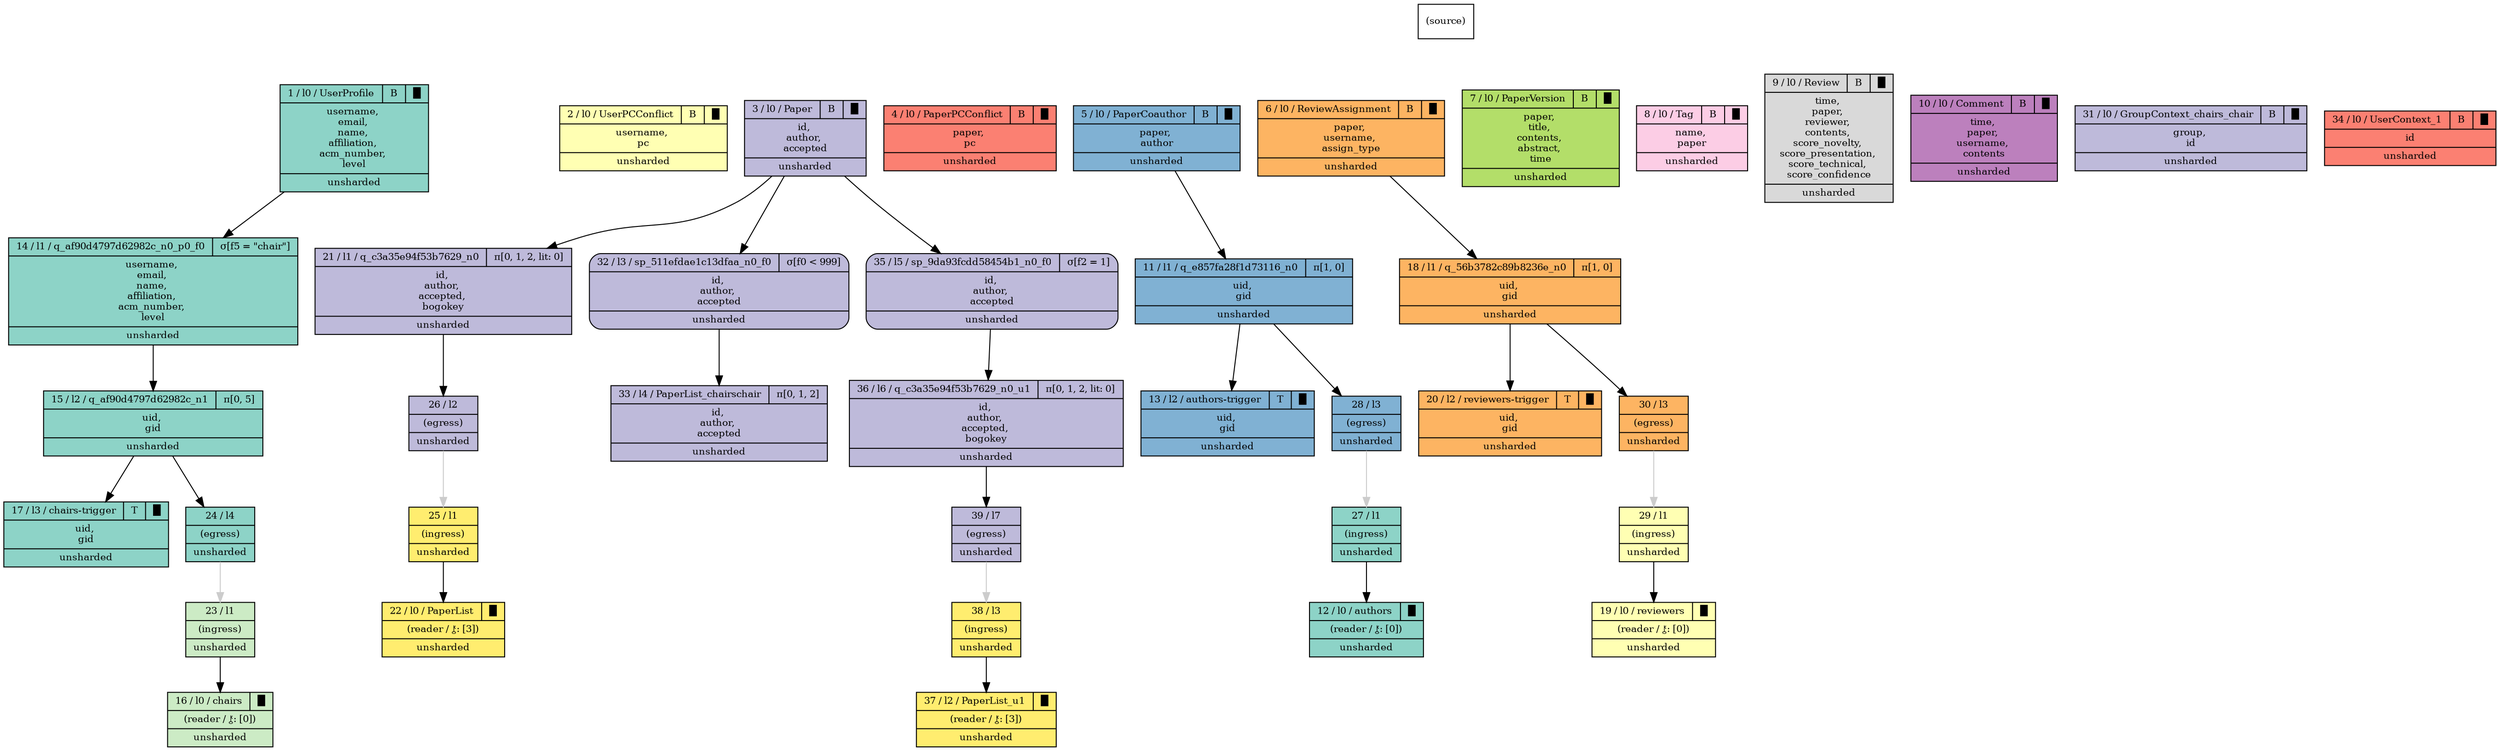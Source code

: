 digraph {{
    node [shape=record, fontsize=10]
    n0 [style="filled", fillcolor=white, label="(source)"]
    n1 [style="filled", fillcolor="/set312/1", label="{ { 1 / l0 / UserProfile | B | █ } | username, \nemail, \nname, \naffiliation, \nacm_number, \nlevel | unsharded }"]
    n2 [style="filled", fillcolor="/set312/2", label="{ { 2 / l0 / UserPCConflict | B | █ } | username, \npc | unsharded }"]
    n3 [style="filled", fillcolor="/set312/3", label="{ { 3 / l0 / Paper | B | █ } | id, \nauthor, \naccepted | unsharded }"]
    n4 [style="filled", fillcolor="/set312/4", label="{ { 4 / l0 / PaperPCConflict | B | █ } | paper, \npc | unsharded }"]
    n5 [style="filled", fillcolor="/set312/5", label="{ { 5 / l0 / PaperCoauthor | B | █ } | paper, \nauthor | unsharded }"]
    n6 [style="filled", fillcolor="/set312/6", label="{ { 6 / l0 / ReviewAssignment | B | █ } | paper, \nusername, \nassign_type | unsharded }"]
    n7 [style="filled", fillcolor="/set312/7", label="{ { 7 / l0 / PaperVersion | B | █ } | paper, \ntitle, \ncontents, \nabstract, \ntime | unsharded }"]
    n8 [style="filled", fillcolor="/set312/8", label="{ { 8 / l0 / Tag | B | █ } | name, \npaper | unsharded }"]
    n9 [style="filled", fillcolor="/set312/9", label="{ { 9 / l0 / Review | B | █ } | time, \npaper, \nreviewer, \ncontents, \nscore_novelty, \nscore_presentation, \nscore_technical, \nscore_confidence | unsharded }"]
    n10 [style="filled", fillcolor="/set312/10", label="{ { 10 / l0 / Comment | B | █ } | time, \npaper, \nusername, \ncontents | unsharded }"]
    n11 [style="filled", fillcolor="/set312/5", label="{{ 11 / l1 / q_e857fa28f1d73116_n0 | π[1, 0]  } | uid, \ngid | unsharded }"]
    n12 [style="filled", fillcolor="/set312/1", label="{ { 12 / l0 / authors | █ } | (reader / ⚷: [0]) | unsharded }"]
    n13 [style="filled", fillcolor="/set312/5", label="{{ 13 / l2 / authors-trigger | T | █ } | uid, \ngid | unsharded }"]
    n14 [style="filled", fillcolor="/set312/1", label="{{ 14 / l1 / q_af90d4797d62982c_n0_p0_f0 | σ[f5 = \"chair\"]  } | username, \nemail, \nname, \naffiliation, \nacm_number, \nlevel | unsharded }"]
    n15 [style="filled", fillcolor="/set312/1", label="{{ 15 / l2 / q_af90d4797d62982c_n1 | π[0, 5]  } | uid, \ngid | unsharded }"]
    n16 [style="filled", fillcolor="/set312/11", label="{ { 16 / l0 / chairs | █ } | (reader / ⚷: [0]) | unsharded }"]
    n17 [style="filled", fillcolor="/set312/1", label="{{ 17 / l3 / chairs-trigger | T | █ } | uid, \ngid | unsharded }"]
    n18 [style="filled", fillcolor="/set312/6", label="{{ 18 / l1 / q_56b3782c89b8236e_n0 | π[1, 0]  } | uid, \ngid | unsharded }"]
    n19 [style="filled", fillcolor="/set312/2", label="{ { 19 / l0 / reviewers | █ } | (reader / ⚷: [0]) | unsharded }"]
    n20 [style="filled", fillcolor="/set312/6", label="{{ 20 / l2 / reviewers-trigger | T | █ } | uid, \ngid | unsharded }"]
    n21 [style="filled", fillcolor="/set312/3", label="{{ 21 / l1 / q_c3a35e94f53b7629_n0 | π[0, 1, 2, lit: 0]  } | id, \nauthor, \naccepted, \nbogokey | unsharded }"]
    n22 [style="filled", fillcolor="/set312/12", label="{ { 22 / l0 / PaperList | █ } | (reader / ⚷: [3]) | unsharded }"]
    n23 [style="filled", fillcolor="/set312/11", label="{ { 23 / l1  } | (ingress) | unsharded }"]
    n24 [style="filled", fillcolor="/set312/1", label="{ 24 / l4 | (egress) | unsharded }"]
    n25 [style="filled", fillcolor="/set312/12", label="{ { 25 / l1  } | (ingress) | unsharded }"]
    n26 [style="filled", fillcolor="/set312/3", label="{ 26 / l2 | (egress) | unsharded }"]
    n27 [style="filled", fillcolor="/set312/1", label="{ { 27 / l1  } | (ingress) | unsharded }"]
    n28 [style="filled", fillcolor="/set312/5", label="{ 28 / l3 | (egress) | unsharded }"]
    n29 [style="filled", fillcolor="/set312/2", label="{ { 29 / l1  } | (ingress) | unsharded }"]
    n30 [style="filled", fillcolor="/set312/6", label="{ 30 / l3 | (egress) | unsharded }"]
    n31 [style="filled", fillcolor="/set312/3", label="{ { 31 / l0 / GroupContext_chairs_chair | B | █ } | group, \nid | unsharded }"]
    n32 [style="filled,rounded", fillcolor="/set312/3", label="{{ 32 / l3 / sp_511efdae1c13dfaa_n0_f0 | σ[f0 \< 999]  } | id, \nauthor, \naccepted | unsharded }"]
    n33 [style="filled", fillcolor="/set312/3", label="{{ 33 / l4 / PaperList_chairschair | π[0, 1, 2]  } | id, \nauthor, \naccepted | unsharded }"]
    n34 [style="filled", fillcolor="/set312/4", label="{ { 34 / l0 / UserContext_1 | B | █ } | id | unsharded }"]
    n35 [style="filled,rounded", fillcolor="/set312/3", label="{{ 35 / l5 / sp_9da93fcdd58454b1_n0_f0 | σ[f2 = 1]  } | id, \nauthor, \naccepted | unsharded }"]
    n36 [style="filled", fillcolor="/set312/3", label="{{ 36 / l6 / q_c3a35e94f53b7629_n0_u1 | π[0, 1, 2, lit: 0]  } | id, \nauthor, \naccepted, \nbogokey | unsharded }"]
    n37 [style="filled", fillcolor="/set312/12", label="{ { 37 / l2 / PaperList_u1 | █ } | (reader / ⚷: [3]) | unsharded }"]
    n38 [style="filled", fillcolor="/set312/12", label="{ { 38 / l3  } | (ingress) | unsharded }"]
    n39 [style="filled", fillcolor="/set312/3", label="{ 39 / l7 | (egress) | unsharded }"]
    n0 -> n1 [ style=invis ]
    n0 -> n2 [ style=invis ]
    n0 -> n3 [ style=invis ]
    n0 -> n4 [ style=invis ]
    n0 -> n5 [ style=invis ]
    n0 -> n6 [ style=invis ]
    n0 -> n7 [ style=invis ]
    n0 -> n8 [ style=invis ]
    n0 -> n9 [ style=invis ]
    n0 -> n10 [ style=invis ]
    n5 -> n11 [  ]
    n11 -> n28 [  ]
    n11 -> n13 [  ]
    n1 -> n14 [  ]
    n14 -> n15 [  ]
    n15 -> n24 [  ]
    n15 -> n17 [  ]
    n6 -> n18 [  ]
    n18 -> n30 [  ]
    n18 -> n20 [  ]
    n3 -> n21 [  ]
    n21 -> n26 [  ]
    n23 -> n16 [  ]
    n24 -> n23 [ color="#CCCCCC" ]
    n25 -> n22 [  ]
    n26 -> n25 [ color="#CCCCCC" ]
    n27 -> n12 [  ]
    n28 -> n27 [ color="#CCCCCC" ]
    n29 -> n19 [  ]
    n30 -> n29 [ color="#CCCCCC" ]
    n0 -> n31 [ style=invis ]
    n3 -> n32 [  ]
    n32 -> n33 [  ]
    n0 -> n34 [ style=invis ]
    n3 -> n35 [  ]
    n35 -> n36 [  ]
    n36 -> n39 [  ]
    n38 -> n37 [  ]
    n39 -> n38 [ color="#CCCCCC" ]
}}
